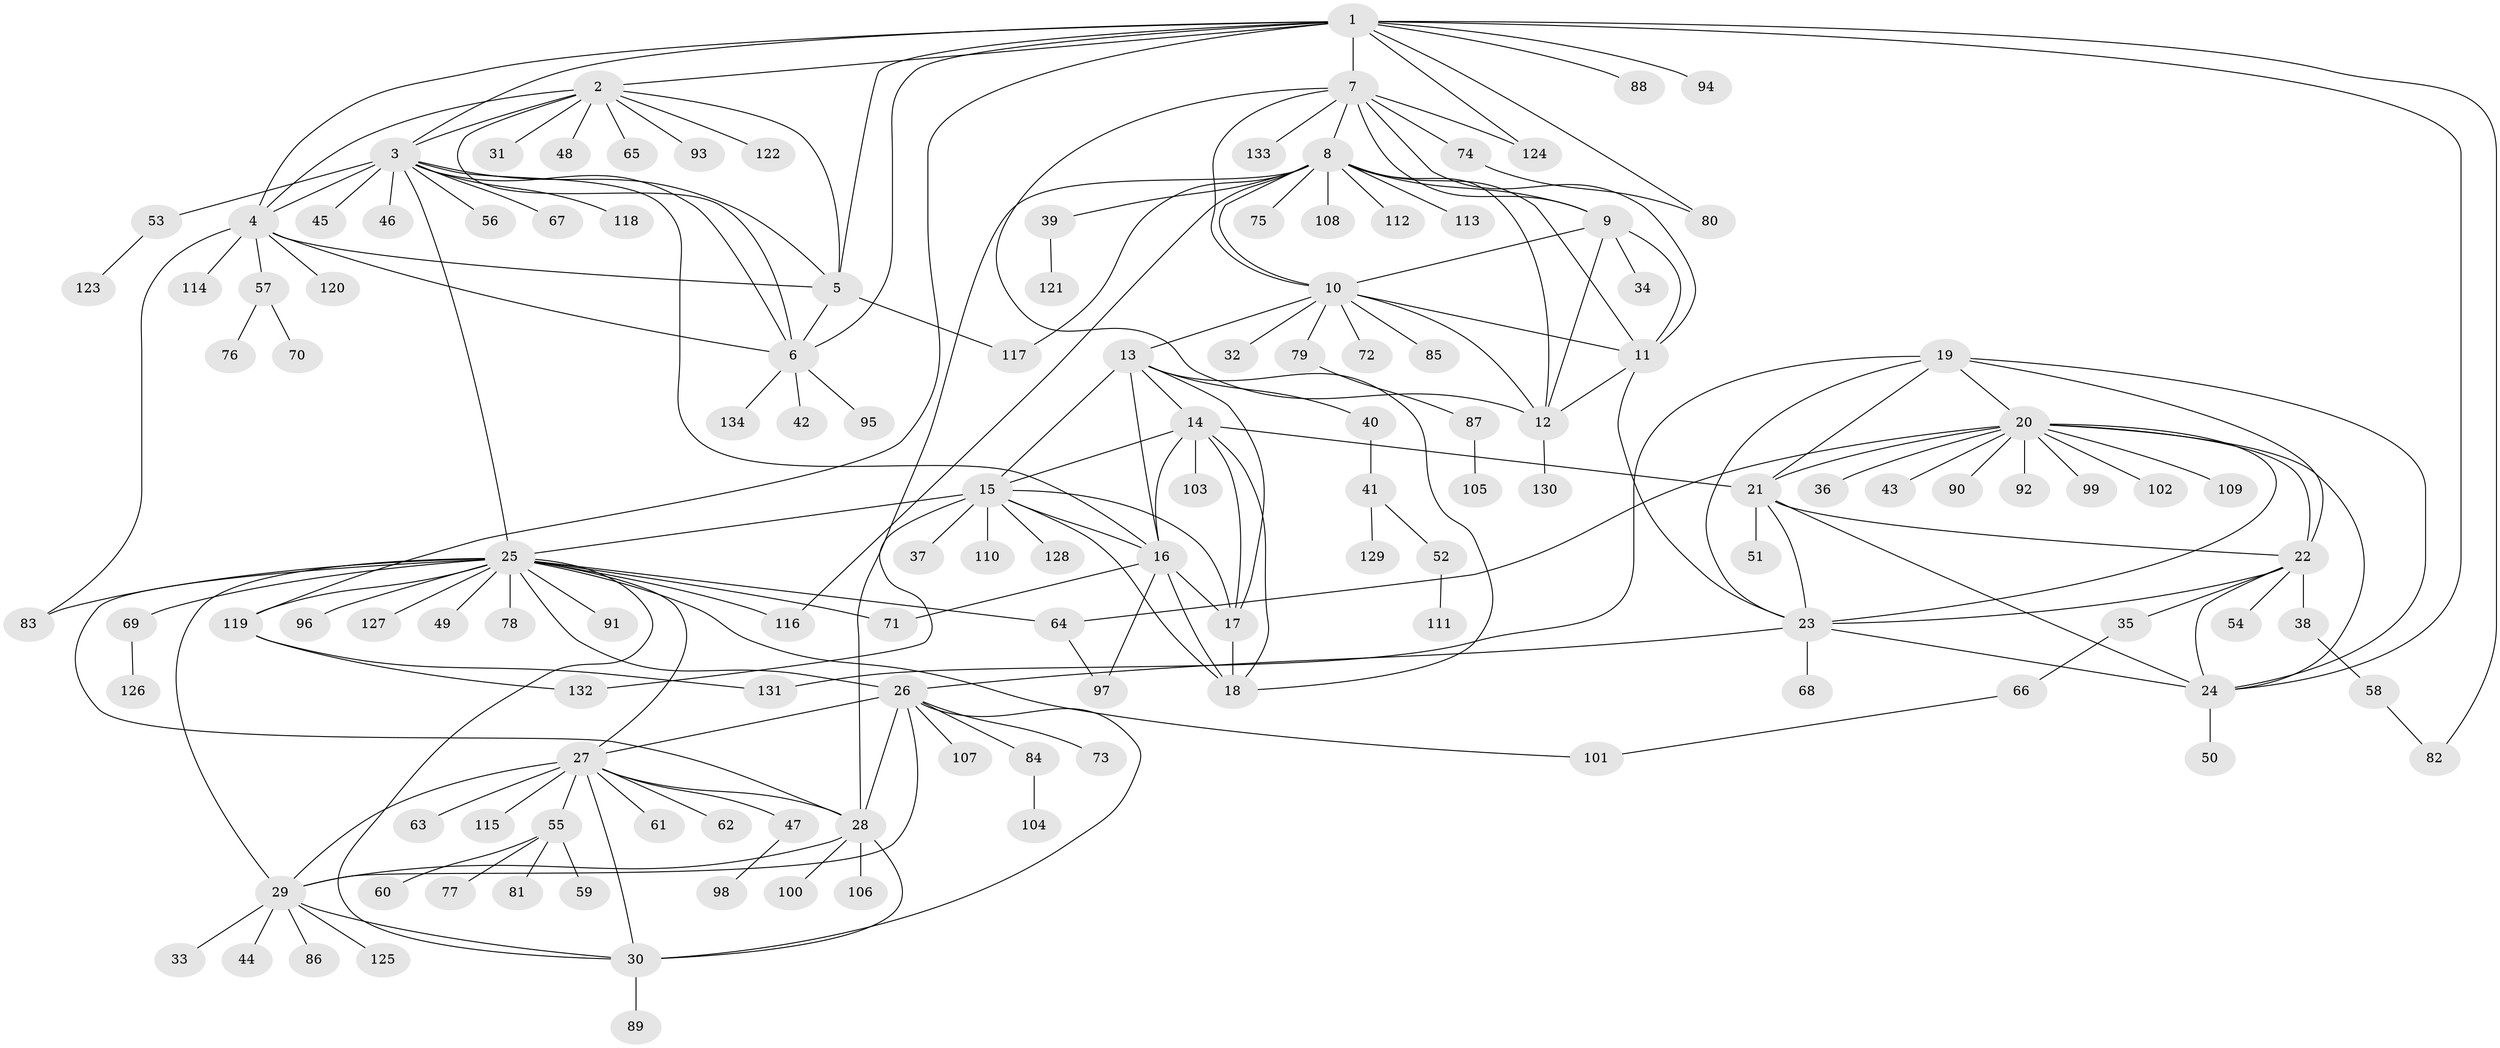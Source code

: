 // Generated by graph-tools (version 1.1) at 2025/11/02/27/25 16:11:32]
// undirected, 134 vertices, 202 edges
graph export_dot {
graph [start="1"]
  node [color=gray90,style=filled];
  1;
  2;
  3;
  4;
  5;
  6;
  7;
  8;
  9;
  10;
  11;
  12;
  13;
  14;
  15;
  16;
  17;
  18;
  19;
  20;
  21;
  22;
  23;
  24;
  25;
  26;
  27;
  28;
  29;
  30;
  31;
  32;
  33;
  34;
  35;
  36;
  37;
  38;
  39;
  40;
  41;
  42;
  43;
  44;
  45;
  46;
  47;
  48;
  49;
  50;
  51;
  52;
  53;
  54;
  55;
  56;
  57;
  58;
  59;
  60;
  61;
  62;
  63;
  64;
  65;
  66;
  67;
  68;
  69;
  70;
  71;
  72;
  73;
  74;
  75;
  76;
  77;
  78;
  79;
  80;
  81;
  82;
  83;
  84;
  85;
  86;
  87;
  88;
  89;
  90;
  91;
  92;
  93;
  94;
  95;
  96;
  97;
  98;
  99;
  100;
  101;
  102;
  103;
  104;
  105;
  106;
  107;
  108;
  109;
  110;
  111;
  112;
  113;
  114;
  115;
  116;
  117;
  118;
  119;
  120;
  121;
  122;
  123;
  124;
  125;
  126;
  127;
  128;
  129;
  130;
  131;
  132;
  133;
  134;
  1 -- 2;
  1 -- 3;
  1 -- 4;
  1 -- 5;
  1 -- 6;
  1 -- 7;
  1 -- 24;
  1 -- 80;
  1 -- 82;
  1 -- 88;
  1 -- 94;
  1 -- 119;
  1 -- 124;
  2 -- 3;
  2 -- 4;
  2 -- 5;
  2 -- 6;
  2 -- 31;
  2 -- 48;
  2 -- 65;
  2 -- 93;
  2 -- 122;
  3 -- 4;
  3 -- 5;
  3 -- 6;
  3 -- 16;
  3 -- 25;
  3 -- 45;
  3 -- 46;
  3 -- 53;
  3 -- 56;
  3 -- 67;
  3 -- 118;
  4 -- 5;
  4 -- 6;
  4 -- 57;
  4 -- 83;
  4 -- 114;
  4 -- 120;
  5 -- 6;
  5 -- 117;
  6 -- 42;
  6 -- 95;
  6 -- 134;
  7 -- 8;
  7 -- 9;
  7 -- 10;
  7 -- 11;
  7 -- 12;
  7 -- 74;
  7 -- 124;
  7 -- 133;
  8 -- 9;
  8 -- 10;
  8 -- 11;
  8 -- 12;
  8 -- 28;
  8 -- 39;
  8 -- 75;
  8 -- 108;
  8 -- 112;
  8 -- 113;
  8 -- 116;
  8 -- 117;
  9 -- 10;
  9 -- 11;
  9 -- 12;
  9 -- 34;
  10 -- 11;
  10 -- 12;
  10 -- 13;
  10 -- 32;
  10 -- 72;
  10 -- 79;
  10 -- 85;
  11 -- 12;
  11 -- 23;
  12 -- 130;
  13 -- 14;
  13 -- 15;
  13 -- 16;
  13 -- 17;
  13 -- 18;
  13 -- 40;
  14 -- 15;
  14 -- 16;
  14 -- 17;
  14 -- 18;
  14 -- 21;
  14 -- 103;
  15 -- 16;
  15 -- 17;
  15 -- 18;
  15 -- 25;
  15 -- 37;
  15 -- 110;
  15 -- 128;
  15 -- 132;
  16 -- 17;
  16 -- 18;
  16 -- 71;
  16 -- 97;
  17 -- 18;
  19 -- 20;
  19 -- 21;
  19 -- 22;
  19 -- 23;
  19 -- 24;
  19 -- 131;
  20 -- 21;
  20 -- 22;
  20 -- 23;
  20 -- 24;
  20 -- 36;
  20 -- 43;
  20 -- 64;
  20 -- 90;
  20 -- 92;
  20 -- 99;
  20 -- 102;
  20 -- 109;
  21 -- 22;
  21 -- 23;
  21 -- 24;
  21 -- 51;
  22 -- 23;
  22 -- 24;
  22 -- 35;
  22 -- 38;
  22 -- 54;
  23 -- 24;
  23 -- 26;
  23 -- 68;
  24 -- 50;
  25 -- 26;
  25 -- 27;
  25 -- 28;
  25 -- 29;
  25 -- 30;
  25 -- 49;
  25 -- 64;
  25 -- 69;
  25 -- 71;
  25 -- 78;
  25 -- 83;
  25 -- 91;
  25 -- 96;
  25 -- 101;
  25 -- 116;
  25 -- 119;
  25 -- 127;
  26 -- 27;
  26 -- 28;
  26 -- 29;
  26 -- 30;
  26 -- 73;
  26 -- 84;
  26 -- 107;
  27 -- 28;
  27 -- 29;
  27 -- 30;
  27 -- 47;
  27 -- 55;
  27 -- 61;
  27 -- 62;
  27 -- 63;
  27 -- 115;
  28 -- 29;
  28 -- 30;
  28 -- 100;
  28 -- 106;
  29 -- 30;
  29 -- 33;
  29 -- 44;
  29 -- 86;
  29 -- 125;
  30 -- 89;
  35 -- 66;
  38 -- 58;
  39 -- 121;
  40 -- 41;
  41 -- 52;
  41 -- 129;
  47 -- 98;
  52 -- 111;
  53 -- 123;
  55 -- 59;
  55 -- 60;
  55 -- 77;
  55 -- 81;
  57 -- 70;
  57 -- 76;
  58 -- 82;
  64 -- 97;
  66 -- 101;
  69 -- 126;
  74 -- 80;
  79 -- 87;
  84 -- 104;
  87 -- 105;
  119 -- 131;
  119 -- 132;
}
